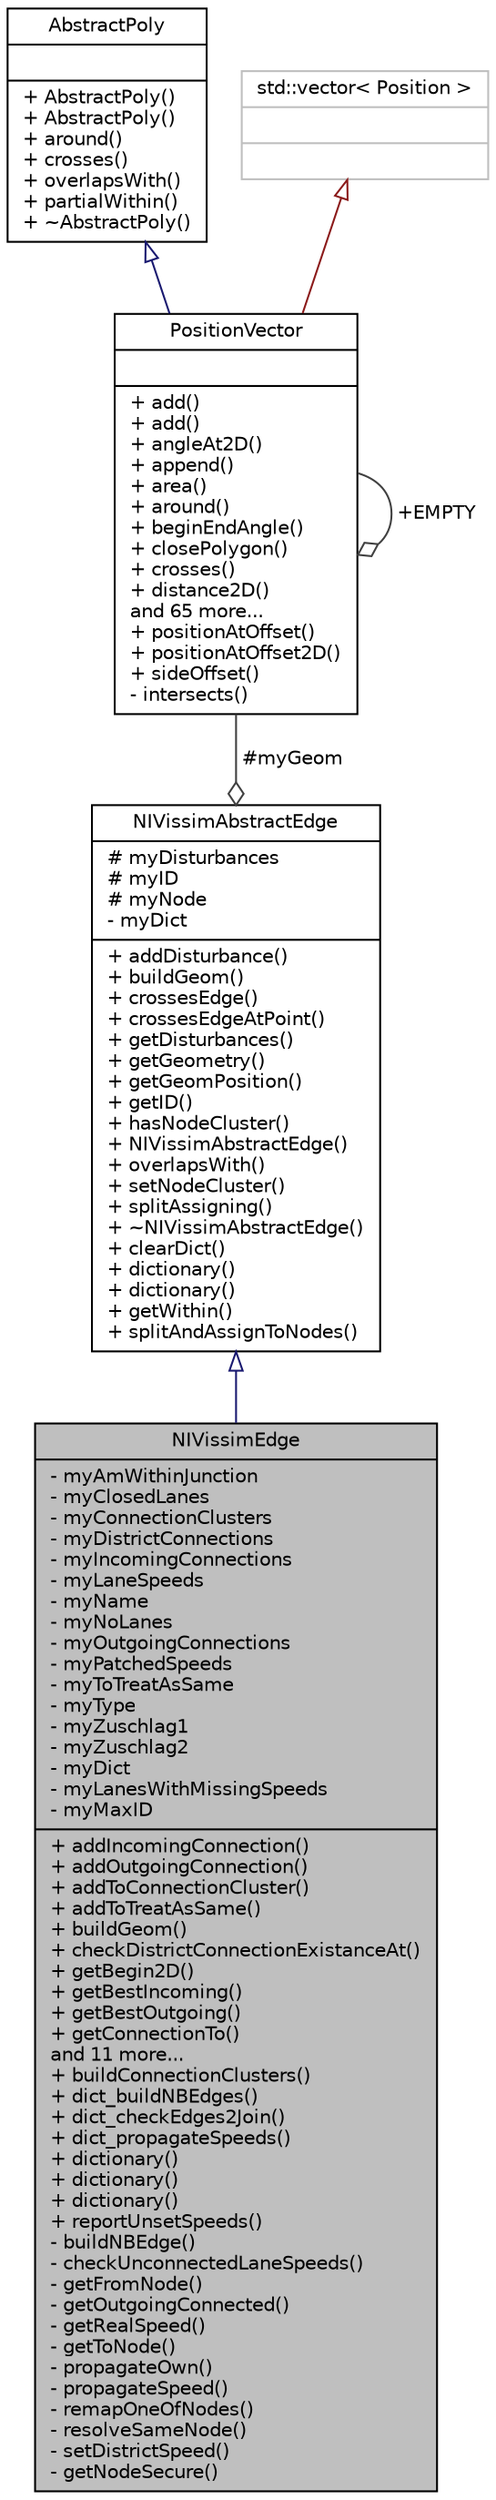 digraph "NIVissimEdge"
{
  edge [fontname="Helvetica",fontsize="10",labelfontname="Helvetica",labelfontsize="10"];
  node [fontname="Helvetica",fontsize="10",shape=record];
  Node2 [label="{NIVissimEdge\n|- myAmWithinJunction\l- myClosedLanes\l- myConnectionClusters\l- myDistrictConnections\l- myIncomingConnections\l- myLaneSpeeds\l- myName\l- myNoLanes\l- myOutgoingConnections\l- myPatchedSpeeds\l- myToTreatAsSame\l- myType\l- myZuschlag1\l- myZuschlag2\l- myDict\l- myLanesWithMissingSpeeds\l- myMaxID\l|+ addIncomingConnection()\l+ addOutgoingConnection()\l+ addToConnectionCluster()\l+ addToTreatAsSame()\l+ buildGeom()\l+ checkDistrictConnectionExistanceAt()\l+ getBegin2D()\l+ getBestIncoming()\l+ getBestOutgoing()\l+ getConnectionTo()\land 11 more...\l+ buildConnectionClusters()\l+ dict_buildNBEdges()\l+ dict_checkEdges2Join()\l+ dict_propagateSpeeds()\l+ dictionary()\l+ dictionary()\l+ dictionary()\l+ reportUnsetSpeeds()\l- buildNBEdge()\l- checkUnconnectedLaneSpeeds()\l- getFromNode()\l- getOutgoingConnected()\l- getRealSpeed()\l- getToNode()\l- propagateOwn()\l- propagateSpeed()\l- remapOneOfNodes()\l- resolveSameNode()\l- setDistrictSpeed()\l- getNodeSecure()\l}",height=0.2,width=0.4,color="black", fillcolor="grey75", style="filled", fontcolor="black"];
  Node3 -> Node2 [dir="back",color="midnightblue",fontsize="10",style="solid",arrowtail="onormal",fontname="Helvetica"];
  Node3 [label="{NIVissimAbstractEdge\n|# myDisturbances\l# myID\l# myNode\l- myDict\l|+ addDisturbance()\l+ buildGeom()\l+ crossesEdge()\l+ crossesEdgeAtPoint()\l+ getDisturbances()\l+ getGeometry()\l+ getGeomPosition()\l+ getID()\l+ hasNodeCluster()\l+ NIVissimAbstractEdge()\l+ overlapsWith()\l+ setNodeCluster()\l+ splitAssigning()\l+ ~NIVissimAbstractEdge()\l+ clearDict()\l+ dictionary()\l+ dictionary()\l+ getWithin()\l+ splitAndAssignToNodes()\l}",height=0.2,width=0.4,color="black", fillcolor="white", style="filled",URL="$da/d14/class_n_i_vissim_abstract_edge.html"];
  Node4 -> Node3 [color="grey25",fontsize="10",style="solid",label=" #myGeom" ,arrowhead="odiamond",fontname="Helvetica"];
  Node4 [label="{PositionVector\n||+ add()\l+ add()\l+ angleAt2D()\l+ append()\l+ area()\l+ around()\l+ beginEndAngle()\l+ closePolygon()\l+ crosses()\l+ distance2D()\land 65 more...\l+ positionAtOffset()\l+ positionAtOffset2D()\l+ sideOffset()\l- intersects()\l}",height=0.2,width=0.4,color="black", fillcolor="white", style="filled",URL="$da/d56/class_position_vector.html",tooltip="A list of positions. "];
  Node5 -> Node4 [dir="back",color="midnightblue",fontsize="10",style="solid",arrowtail="onormal",fontname="Helvetica"];
  Node5 [label="{AbstractPoly\n||+ AbstractPoly()\l+ AbstractPoly()\l+ around()\l+ crosses()\l+ overlapsWith()\l+ partialWithin()\l+ ~AbstractPoly()\l}",height=0.2,width=0.4,color="black", fillcolor="white", style="filled",URL="$de/d1a/class_abstract_poly.html"];
  Node6 -> Node4 [dir="back",color="firebrick4",fontsize="10",style="solid",arrowtail="onormal",fontname="Helvetica"];
  Node6 [label="{std::vector\< Position \>\n||}",height=0.2,width=0.4,color="grey75", fillcolor="white", style="filled"];
  Node4 -> Node4 [color="grey25",fontsize="10",style="solid",label=" +EMPTY" ,arrowhead="odiamond",fontname="Helvetica"];
}
